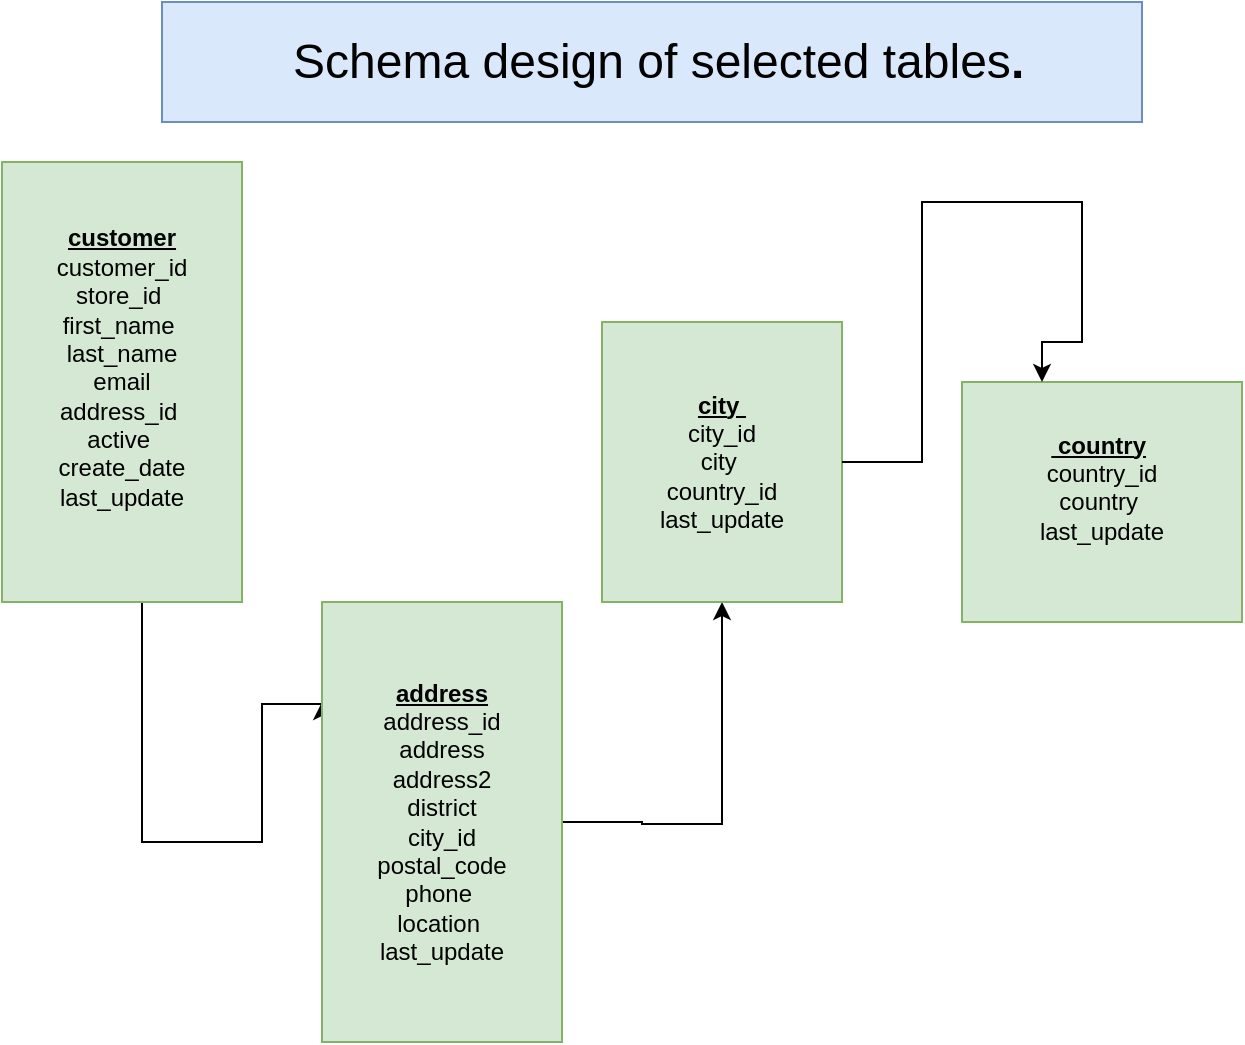 <mxfile version="28.1.2">
  <diagram name="Page-1" id="WusdQl4idoX09VxjZSq7">
    <mxGraphModel dx="1426" dy="791" grid="1" gridSize="10" guides="1" tooltips="1" connect="1" arrows="1" fold="1" page="1" pageScale="1" pageWidth="850" pageHeight="1100" math="0" shadow="0">
      <root>
        <mxCell id="0" />
        <mxCell id="1" parent="0" />
        <mxCell id="NqRDk10zx9RHpSgKVusD-2" style="edgeStyle=orthogonalEdgeStyle;rounded=0;orthogonalLoop=1;jettySize=auto;html=1;" edge="1" parent="1" source="NqRDk10zx9RHpSgKVusD-1">
          <mxGeometry relative="1" as="geometry">
            <mxPoint x="310" y="480" as="targetPoint" />
            <mxPoint x="280" y="550" as="sourcePoint" />
            <Array as="points">
              <mxPoint x="220" y="550" />
              <mxPoint x="280" y="550" />
              <mxPoint x="280" y="481" />
            </Array>
          </mxGeometry>
        </mxCell>
        <mxCell id="NqRDk10zx9RHpSgKVusD-1" value="&lt;b&gt;&lt;u&gt;customer&lt;/u&gt;&lt;/b&gt;&lt;div&gt;&lt;span style=&quot;background-color: transparent; color: light-dark(rgb(0, 0, 0), rgb(255, 255, 255));&quot;&gt;customer_id&lt;/span&gt;&lt;div&gt;store_id&amp;nbsp;&lt;/div&gt;&lt;div&gt;first_name&amp;nbsp;&lt;/div&gt;&lt;div&gt;last_name&lt;/div&gt;&lt;div&gt;email&lt;/div&gt;&lt;div&gt;address_id&amp;nbsp;&lt;/div&gt;&lt;div&gt;active&amp;nbsp;&lt;/div&gt;&lt;div&gt;create_date&lt;/div&gt;&lt;div&gt;last_update&lt;/div&gt;&lt;div&gt;&lt;br&gt;&lt;/div&gt;&lt;/div&gt;" style="rounded=0;whiteSpace=wrap;html=1;fillColor=#d5e8d4;strokeColor=#82b366;" vertex="1" parent="1">
          <mxGeometry x="150" y="210" width="120" height="220" as="geometry" />
        </mxCell>
        <mxCell id="NqRDk10zx9RHpSgKVusD-6" value="" style="edgeStyle=orthogonalEdgeStyle;rounded=0;orthogonalLoop=1;jettySize=auto;html=1;" edge="1" parent="1" source="NqRDk10zx9RHpSgKVusD-3" target="NqRDk10zx9RHpSgKVusD-4">
          <mxGeometry relative="1" as="geometry">
            <mxPoint x="510" y="540" as="targetPoint" />
            <Array as="points">
              <mxPoint x="470" y="540" />
              <mxPoint x="470" y="541" />
              <mxPoint x="510" y="541" />
            </Array>
          </mxGeometry>
        </mxCell>
        <mxCell id="NqRDk10zx9RHpSgKVusD-3" value="&lt;b&gt;&lt;u&gt;address&lt;/u&gt;&lt;/b&gt;&lt;div&gt;address_id&lt;/div&gt;&lt;div&gt;address&lt;/div&gt;&lt;div&gt;address2&lt;/div&gt;&lt;div&gt;district&lt;/div&gt;&lt;div&gt;city_id&lt;/div&gt;&lt;div&gt;postal_code&lt;/div&gt;&lt;div&gt;phone&amp;nbsp;&lt;/div&gt;&lt;div&gt;location&amp;nbsp;&lt;/div&gt;&lt;div&gt;last_update&lt;/div&gt;" style="rounded=0;whiteSpace=wrap;html=1;fillColor=#d5e8d4;strokeColor=#82b366;" vertex="1" parent="1">
          <mxGeometry x="310" y="430" width="120" height="220" as="geometry" />
        </mxCell>
        <mxCell id="NqRDk10zx9RHpSgKVusD-4" value="&lt;b&gt;&lt;u&gt;city&amp;nbsp;&lt;/u&gt;&lt;/b&gt;&lt;div&gt;city_id&lt;/div&gt;&lt;div&gt;city&amp;nbsp;&lt;/div&gt;&lt;div&gt;country_id&lt;/div&gt;&lt;div&gt;last_update&lt;/div&gt;" style="rounded=0;whiteSpace=wrap;html=1;fillColor=#d5e8d4;strokeColor=#82b366;" vertex="1" parent="1">
          <mxGeometry x="450" y="290" width="120" height="140" as="geometry" />
        </mxCell>
        <mxCell id="NqRDk10zx9RHpSgKVusD-7" style="edgeStyle=orthogonalEdgeStyle;rounded=0;orthogonalLoop=1;jettySize=auto;html=1;exitX=0.5;exitY=1;exitDx=0;exitDy=0;" edge="1" parent="1" source="NqRDk10zx9RHpSgKVusD-4" target="NqRDk10zx9RHpSgKVusD-4">
          <mxGeometry relative="1" as="geometry" />
        </mxCell>
        <mxCell id="NqRDk10zx9RHpSgKVusD-8" value="&lt;u style=&quot;font-weight: bold;&quot;&gt;&amp;nbsp;country&lt;/u&gt;&amp;nbsp;&lt;div&gt;country_id&lt;/div&gt;&lt;div&gt;country&amp;nbsp;&lt;/div&gt;&lt;div&gt;last_update&lt;/div&gt;&lt;div&gt;&lt;br&gt;&lt;/div&gt;" style="rounded=0;whiteSpace=wrap;html=1;fillColor=#d5e8d4;strokeColor=#82b366;" vertex="1" parent="1">
          <mxGeometry x="630" y="320" width="140" height="120" as="geometry" />
        </mxCell>
        <mxCell id="NqRDk10zx9RHpSgKVusD-9" style="edgeStyle=orthogonalEdgeStyle;rounded=0;orthogonalLoop=1;jettySize=auto;html=1;entryX=1;entryY=0.5;entryDx=0;entryDy=0;" edge="1" parent="1" source="NqRDk10zx9RHpSgKVusD-4">
          <mxGeometry relative="1" as="geometry">
            <mxPoint x="610" y="250" as="sourcePoint" />
            <mxPoint x="670" y="320" as="targetPoint" />
            <Array as="points">
              <mxPoint x="610" y="360" />
              <mxPoint x="610" y="230" />
              <mxPoint x="690" y="230" />
              <mxPoint x="690" y="300" />
              <mxPoint x="670" y="300" />
            </Array>
          </mxGeometry>
        </mxCell>
        <mxCell id="NqRDk10zx9RHpSgKVusD-10" value="&lt;h1&gt;&lt;font&gt;&lt;span style=&quot;font-weight: normal;&quot;&gt;&amp;nbsp;Schema design of selected tables&lt;/span&gt;.&lt;/font&gt;&lt;/h1&gt;" style="rounded=0;whiteSpace=wrap;html=1;fontSize=12;fillColor=#dae8fc;strokeColor=#6c8ebf;" vertex="1" parent="1">
          <mxGeometry x="230" y="130" width="490" height="60" as="geometry" />
        </mxCell>
      </root>
    </mxGraphModel>
  </diagram>
</mxfile>
